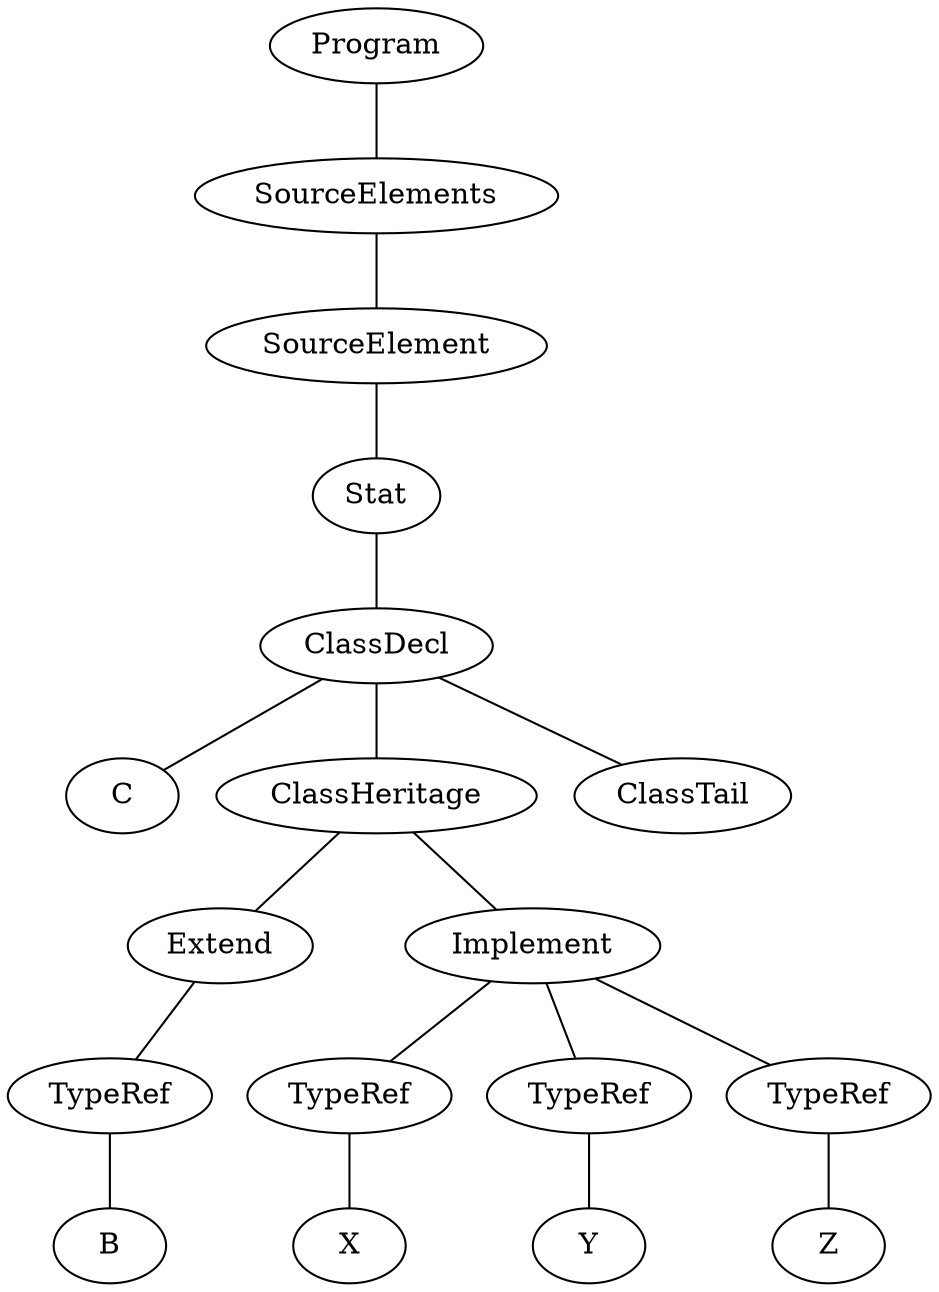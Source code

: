 graph vis {
	node121[label="Program"]
	node118[label="SourceElements"]
	node115[label="SourceElement"]
	node114[label="Stat"]
	node113[label="ClassDecl"]
	node90[label="C"]
	node113 -- node90
	node111[label="ClassHeritage"]
	node98[label="Extend"]
	node96[label="TypeRef"]
	node95[label="B"]
	node96 -- node95
	node98 -- node96
	node111 -- node98
	node110[label="Implement"]
	node103[label="TypeRef"]
	node102[label="X"]
	node103 -- node102
	node110 -- node103
	node105[label="TypeRef"]
	node104[label="Y"]
	node105 -- node104
	node110 -- node105
	node109[label="TypeRef"]
	node108[label="Z"]
	node109 -- node108
	node110 -- node109
	node111 -- node110
	node113 -- node111
	node112[label="ClassTail"]
	node113 -- node112
	node114 -- node113
	node115 -- node114
	node118 -- node115
	node121 -- node118
}
